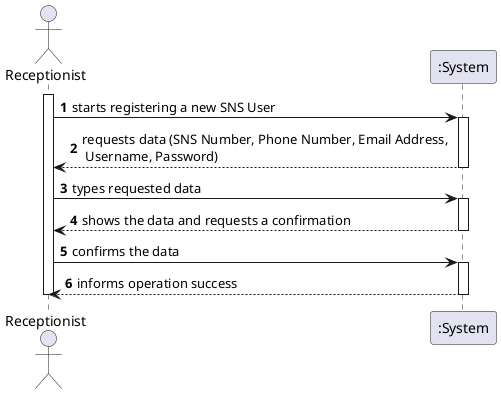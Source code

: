 @startuml
autonumber
actor "Receptionist" as rcp

activate rcp
rcp -> ":System" : starts registering a new SNS User
activate ":System"
":System" --> rcp : requests data (SNS Number, Phone Number, Email Address, \n Username, Password)
deactivate ":System"

rcp -> ":System" : types requested data
activate ":System"
":System" --> rcp : shows the data and requests a confirmation
deactivate ":System"

rcp -> ":System" : confirms the data
activate ":System"
":System" --> rcp : informs operation success
deactivate ":System"

deactivate rcp

@enduml